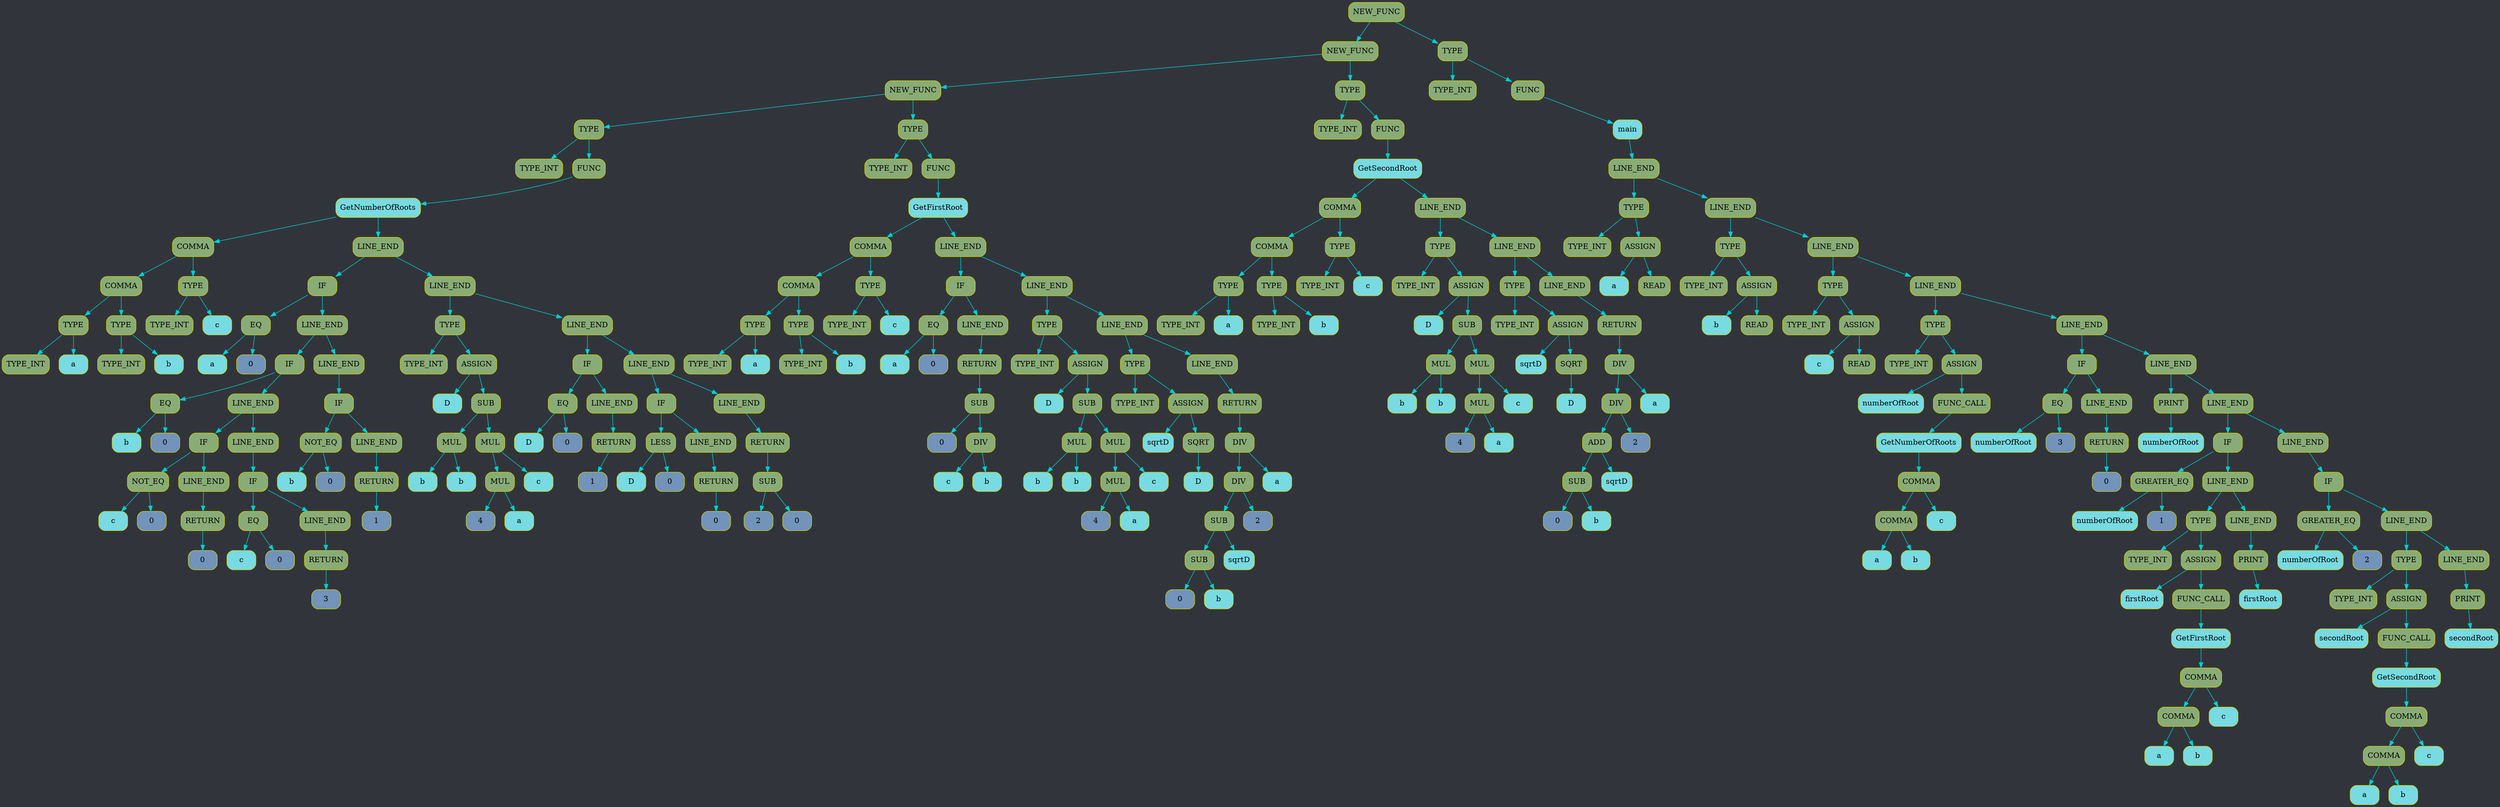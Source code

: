 digraph G{
rankdir=TB;
graph [bgcolor="#31353b"];
edge[color="#00D0D0"];
node0x14d904c90[shape=Mrecord, style=filled, fillcolor="#89AC76", label = "NEW_FUNC", color = "#D0D000"];
node0x14d904cb0[shape=Mrecord, style=filled, fillcolor="#89AC76", label = "NEW_FUNC", color = "#D0D000"];
node0x14d904cd0[shape=Mrecord, style=filled, fillcolor="#89AC76", label = "NEW_FUNC", color = "#D0D000"];
node0x14d904cf0[shape=Mrecord, style=filled, fillcolor="#89AC76", label = "TYPE", color = "#D0D000"];
node0x14d904d10[shape=Mrecord, style=filled, fillcolor="#89AC76", label = "TYPE_INT", color = "#D0D000"];
node0x14d904d30[shape=Mrecord, style=filled, fillcolor="#89AC76", label = "FUNC", color = "#D0D000"];
node0x14d904d70[shape=Mrecord, style=filled, fillcolor="#78DBE2", label = "GetNumberOfRoots", color = "#D0D000"];
node0x14d904d90[shape=Mrecord, style=filled, fillcolor="#89AC76", label = "COMMA", color = "#D0D000"];
node0x14d904db0[shape=Mrecord, style=filled, fillcolor="#89AC76", label = "COMMA", color = "#D0D000"];
node0x14d904dd0[shape=Mrecord, style=filled, fillcolor="#89AC76", label = "TYPE", color = "#D0D000"];
node0x14d904df0[shape=Mrecord, style=filled, fillcolor="#89AC76", label = "TYPE_INT", color = "#D0D000"];
node0x14d904e10[shape=Mrecord, style=filled, fillcolor="#78DBE2", label = "a", color = "#D0D000"];
node0x14d904e30[shape=Mrecord, style=filled, fillcolor="#89AC76", label = "TYPE", color = "#D0D000"];
node0x14d904e50[shape=Mrecord, style=filled, fillcolor="#89AC76", label = "TYPE_INT", color = "#D0D000"];
node0x14d904e80[shape=Mrecord, style=filled, fillcolor="#78DBE2", label = "b", color = "#D0D000"];
node0x14d904ea0[shape=Mrecord, style=filled, fillcolor="#89AC76", label = "TYPE", color = "#D0D000"];
node0x14d904ec0[shape=Mrecord, style=filled, fillcolor="#89AC76", label = "TYPE_INT", color = "#D0D000"];
node0x14d904ef0[shape=Mrecord, style=filled, fillcolor="#78DBE2", label = "c", color = "#D0D000"];
node0x14d904f10[shape=Mrecord, style=filled, fillcolor="#89AC76", label = "LINE_END", color = "#D0D000"];
node0x14d904f30[shape=Mrecord, style=filled, fillcolor="#89AC76", label = "IF", color = "#D0D000"];
node0x14d904f50[shape=Mrecord, style=filled, fillcolor="#89AC76", label = "EQ", color = "#D0D000"];
node0x14d904f80[shape=Mrecord, style=filled, fillcolor="#78DBE2", label = "a", color = "#D0D000"];
node0x14d904fa0[shape=Mrecord, style=filled, fillcolor="#7293ba", label = "0", color = "#D0D000"];
node0x14d904fc0[shape=Mrecord, style=filled, fillcolor="#89AC76", label = "LINE_END", color = "#D0D000"];
node0x14d904fe0[shape=Mrecord, style=filled, fillcolor="#89AC76", label = "IF", color = "#D0D000"];
node0x14d905000[shape=Mrecord, style=filled, fillcolor="#89AC76", label = "EQ", color = "#D0D000"];
node0x14d905030[shape=Mrecord, style=filled, fillcolor="#78DBE2", label = "b", color = "#D0D000"];
node0x14d905050[shape=Mrecord, style=filled, fillcolor="#7293ba", label = "0", color = "#D0D000"];
node0x14d905070[shape=Mrecord, style=filled, fillcolor="#89AC76", label = "LINE_END", color = "#D0D000"];
node0x14d905090[shape=Mrecord, style=filled, fillcolor="#89AC76", label = "IF", color = "#D0D000"];
node0x14d9050b0[shape=Mrecord, style=filled, fillcolor="#89AC76", label = "NOT_EQ", color = "#D0D000"];
node0x14d9050e0[shape=Mrecord, style=filled, fillcolor="#78DBE2", label = "c", color = "#D0D000"];
node0x14d905100[shape=Mrecord, style=filled, fillcolor="#7293ba", label = "0", color = "#D0D000"];
node0x14d905120[shape=Mrecord, style=filled, fillcolor="#89AC76", label = "LINE_END", color = "#D0D000"];
node0x14d905140[shape=Mrecord, style=filled, fillcolor="#89AC76", label = "RETURN", color = "#D0D000"];
node0x14d905160[shape=Mrecord, style=filled, fillcolor="#7293ba", label = "0", color = "#D0D000"];
node0x14d905180[shape=Mrecord, style=filled, fillcolor="#89AC76", label = "LINE_END", color = "#D0D000"];
node0x14d9051a0[shape=Mrecord, style=filled, fillcolor="#89AC76", label = "IF", color = "#D0D000"];
node0x14d9051c0[shape=Mrecord, style=filled, fillcolor="#89AC76", label = "EQ", color = "#D0D000"];
node0x14d9051f0[shape=Mrecord, style=filled, fillcolor="#78DBE2", label = "c", color = "#D0D000"];
node0x14d905210[shape=Mrecord, style=filled, fillcolor="#7293ba", label = "0", color = "#D0D000"];
node0x14d905230[shape=Mrecord, style=filled, fillcolor="#89AC76", label = "LINE_END", color = "#D0D000"];
node0x14d905250[shape=Mrecord, style=filled, fillcolor="#89AC76", label = "RETURN", color = "#D0D000"];
node0x14d905270[shape=Mrecord, style=filled, fillcolor="#7293ba", label = "3", color = "#D0D000"];
node0x14d905290[shape=Mrecord, style=filled, fillcolor="#89AC76", label = "LINE_END", color = "#D0D000"];
node0x14d9052b0[shape=Mrecord, style=filled, fillcolor="#89AC76", label = "IF", color = "#D0D000"];
node0x14d9052d0[shape=Mrecord, style=filled, fillcolor="#89AC76", label = "NOT_EQ", color = "#D0D000"];
node0x14d905300[shape=Mrecord, style=filled, fillcolor="#78DBE2", label = "b", color = "#D0D000"];
node0x14d905320[shape=Mrecord, style=filled, fillcolor="#7293ba", label = "0", color = "#D0D000"];
node0x14d905340[shape=Mrecord, style=filled, fillcolor="#89AC76", label = "LINE_END", color = "#D0D000"];
node0x14d905360[shape=Mrecord, style=filled, fillcolor="#89AC76", label = "RETURN", color = "#D0D000"];
node0x14d905380[shape=Mrecord, style=filled, fillcolor="#7293ba", label = "1", color = "#D0D000"];
node0x14d9053a0[shape=Mrecord, style=filled, fillcolor="#89AC76", label = "LINE_END", color = "#D0D000"];
node0x14d9053c0[shape=Mrecord, style=filled, fillcolor="#89AC76", label = "TYPE", color = "#D0D000"];
node0x14d9053e0[shape=Mrecord, style=filled, fillcolor="#89AC76", label = "TYPE_INT", color = "#D0D000"];
node0x14d905400[shape=Mrecord, style=filled, fillcolor="#89AC76", label = "ASSIGN", color = "#D0D000"];
node0x14d905430[shape=Mrecord, style=filled, fillcolor="#78DBE2", label = "D", color = "#D0D000"];
node0x14d905450[shape=Mrecord, style=filled, fillcolor="#89AC76", label = "SUB", color = "#D0D000"];
node0x14d905470[shape=Mrecord, style=filled, fillcolor="#89AC76", label = "MUL", color = "#D0D000"];
node0x14d9054a0[shape=Mrecord, style=filled, fillcolor="#78DBE2", label = "b", color = "#D0D000"];
node0x14d9054d0[shape=Mrecord, style=filled, fillcolor="#78DBE2", label = "b", color = "#D0D000"];
node0x14d9054f0[shape=Mrecord, style=filled, fillcolor="#89AC76", label = "MUL", color = "#D0D000"];
node0x14d905510[shape=Mrecord, style=filled, fillcolor="#89AC76", label = "MUL", color = "#D0D000"];
node0x14d905530[shape=Mrecord, style=filled, fillcolor="#7293ba", label = "4", color = "#D0D000"];
node0x14d905560[shape=Mrecord, style=filled, fillcolor="#78DBE2", label = "a", color = "#D0D000"];
node0x14d905590[shape=Mrecord, style=filled, fillcolor="#78DBE2", label = "c", color = "#D0D000"];
node0x14d9055b0[shape=Mrecord, style=filled, fillcolor="#89AC76", label = "LINE_END", color = "#D0D000"];
node0x14d9055d0[shape=Mrecord, style=filled, fillcolor="#89AC76", label = "IF", color = "#D0D000"];
node0x14d9055f0[shape=Mrecord, style=filled, fillcolor="#89AC76", label = "EQ", color = "#D0D000"];
node0x14d905620[shape=Mrecord, style=filled, fillcolor="#78DBE2", label = "D", color = "#D0D000"];
node0x14d905640[shape=Mrecord, style=filled, fillcolor="#7293ba", label = "0", color = "#D0D000"];
node0x14d905660[shape=Mrecord, style=filled, fillcolor="#89AC76", label = "LINE_END", color = "#D0D000"];
node0x14d905680[shape=Mrecord, style=filled, fillcolor="#89AC76", label = "RETURN", color = "#D0D000"];
node0x14d9056a0[shape=Mrecord, style=filled, fillcolor="#7293ba", label = "1", color = "#D0D000"];
node0x14d9056c0[shape=Mrecord, style=filled, fillcolor="#89AC76", label = "LINE_END", color = "#D0D000"];
node0x14d9056e0[shape=Mrecord, style=filled, fillcolor="#89AC76", label = "IF", color = "#D0D000"];
node0x14d905700[shape=Mrecord, style=filled, fillcolor="#89AC76", label = "LESS", color = "#D0D000"];
node0x14d905730[shape=Mrecord, style=filled, fillcolor="#78DBE2", label = "D", color = "#D0D000"];
node0x14d905750[shape=Mrecord, style=filled, fillcolor="#7293ba", label = "0", color = "#D0D000"];
node0x14d905770[shape=Mrecord, style=filled, fillcolor="#89AC76", label = "LINE_END", color = "#D0D000"];
node0x14d905790[shape=Mrecord, style=filled, fillcolor="#89AC76", label = "RETURN", color = "#D0D000"];
node0x14d9057b0[shape=Mrecord, style=filled, fillcolor="#7293ba", label = "0", color = "#D0D000"];
node0x14d9057d0[shape=Mrecord, style=filled, fillcolor="#89AC76", label = "LINE_END", color = "#D0D000"];
node0x14d9057f0[shape=Mrecord, style=filled, fillcolor="#89AC76", label = "RETURN", color = "#D0D000"];
node0x14d905810[shape=Mrecord, style=filled, fillcolor="#89AC76", label = "SUB", color = "#D0D000"];
node0x14d905830[shape=Mrecord, style=filled, fillcolor="#7293ba", label = "2", color = "#D0D000"];
node0x14d905850[shape=Mrecord, style=filled, fillcolor="#7293ba", label = "0", color = "#D0D000"];
node0x14d905870[shape=Mrecord, style=filled, fillcolor="#89AC76", label = "TYPE", color = "#D0D000"];
node0x14d905890[shape=Mrecord, style=filled, fillcolor="#89AC76", label = "TYPE_INT", color = "#D0D000"];
node0x14d9058b0[shape=Mrecord, style=filled, fillcolor="#89AC76", label = "FUNC", color = "#D0D000"];
node0x14d9058e0[shape=Mrecord, style=filled, fillcolor="#78DBE2", label = "GetFirstRoot", color = "#D0D000"];
node0x14d905900[shape=Mrecord, style=filled, fillcolor="#89AC76", label = "COMMA", color = "#D0D000"];
node0x14d905920[shape=Mrecord, style=filled, fillcolor="#89AC76", label = "COMMA", color = "#D0D000"];
node0x14d905940[shape=Mrecord, style=filled, fillcolor="#89AC76", label = "TYPE", color = "#D0D000"];
node0x14d905960[shape=Mrecord, style=filled, fillcolor="#89AC76", label = "TYPE_INT", color = "#D0D000"];
node0x14d905990[shape=Mrecord, style=filled, fillcolor="#78DBE2", label = "a", color = "#D0D000"];
node0x14d9059b0[shape=Mrecord, style=filled, fillcolor="#89AC76", label = "TYPE", color = "#D0D000"];
node0x14d9059d0[shape=Mrecord, style=filled, fillcolor="#89AC76", label = "TYPE_INT", color = "#D0D000"];
node0x14d905a00[shape=Mrecord, style=filled, fillcolor="#78DBE2", label = "b", color = "#D0D000"];
node0x14d905a20[shape=Mrecord, style=filled, fillcolor="#89AC76", label = "TYPE", color = "#D0D000"];
node0x14d905a40[shape=Mrecord, style=filled, fillcolor="#89AC76", label = "TYPE_INT", color = "#D0D000"];
node0x14d905a70[shape=Mrecord, style=filled, fillcolor="#78DBE2", label = "c", color = "#D0D000"];
node0x14d905a90[shape=Mrecord, style=filled, fillcolor="#89AC76", label = "LINE_END", color = "#D0D000"];
node0x14d905ab0[shape=Mrecord, style=filled, fillcolor="#89AC76", label = "IF", color = "#D0D000"];
node0x14d905ad0[shape=Mrecord, style=filled, fillcolor="#89AC76", label = "EQ", color = "#D0D000"];
node0x14d905b00[shape=Mrecord, style=filled, fillcolor="#78DBE2", label = "a", color = "#D0D000"];
node0x14d905b20[shape=Mrecord, style=filled, fillcolor="#7293ba", label = "0", color = "#D0D000"];
node0x14d905b40[shape=Mrecord, style=filled, fillcolor="#89AC76", label = "LINE_END", color = "#D0D000"];
node0x14d905b60[shape=Mrecord, style=filled, fillcolor="#89AC76", label = "RETURN", color = "#D0D000"];
node0x14d905b80[shape=Mrecord, style=filled, fillcolor="#89AC76", label = "SUB", color = "#D0D000"];
node0x14d905ba0[shape=Mrecord, style=filled, fillcolor="#7293ba", label = "0", color = "#D0D000"];
node0x14d905bc0[shape=Mrecord, style=filled, fillcolor="#89AC76", label = "DIV", color = "#D0D000"];
node0x14d905bf0[shape=Mrecord, style=filled, fillcolor="#78DBE2", label = "c", color = "#D0D000"];
node0x14d905c20[shape=Mrecord, style=filled, fillcolor="#78DBE2", label = "b", color = "#D0D000"];
node0x14d905c40[shape=Mrecord, style=filled, fillcolor="#89AC76", label = "LINE_END", color = "#D0D000"];
node0x14d905c60[shape=Mrecord, style=filled, fillcolor="#89AC76", label = "TYPE", color = "#D0D000"];
node0x14d905c80[shape=Mrecord, style=filled, fillcolor="#89AC76", label = "TYPE_INT", color = "#D0D000"];
node0x14d905ca0[shape=Mrecord, style=filled, fillcolor="#89AC76", label = "ASSIGN", color = "#D0D000"];
node0x14d905cd0[shape=Mrecord, style=filled, fillcolor="#78DBE2", label = "D", color = "#D0D000"];
node0x14d905cf0[shape=Mrecord, style=filled, fillcolor="#89AC76", label = "SUB", color = "#D0D000"];
node0x14d905d10[shape=Mrecord, style=filled, fillcolor="#89AC76", label = "MUL", color = "#D0D000"];
node0x14d905d40[shape=Mrecord, style=filled, fillcolor="#78DBE2", label = "b", color = "#D0D000"];
node0x14d905d70[shape=Mrecord, style=filled, fillcolor="#78DBE2", label = "b", color = "#D0D000"];
node0x14d905d90[shape=Mrecord, style=filled, fillcolor="#89AC76", label = "MUL", color = "#D0D000"];
node0x14d905db0[shape=Mrecord, style=filled, fillcolor="#89AC76", label = "MUL", color = "#D0D000"];
node0x14d905dd0[shape=Mrecord, style=filled, fillcolor="#7293ba", label = "4", color = "#D0D000"];
node0x14d905e00[shape=Mrecord, style=filled, fillcolor="#78DBE2", label = "a", color = "#D0D000"];
node0x14d905e30[shape=Mrecord, style=filled, fillcolor="#78DBE2", label = "c", color = "#D0D000"];
node0x14d905e50[shape=Mrecord, style=filled, fillcolor="#89AC76", label = "LINE_END", color = "#D0D000"];
node0x14d905e70[shape=Mrecord, style=filled, fillcolor="#89AC76", label = "TYPE", color = "#D0D000"];
node0x14d905e90[shape=Mrecord, style=filled, fillcolor="#89AC76", label = "TYPE_INT", color = "#D0D000"];
node0x14d905eb0[shape=Mrecord, style=filled, fillcolor="#89AC76", label = "ASSIGN", color = "#D0D000"];
node0x14d905ee0[shape=Mrecord, style=filled, fillcolor="#78DBE2", label = "sqrtD", color = "#D0D000"];
node0x14d905f00[shape=Mrecord, style=filled, fillcolor="#89AC76", label = "SQRT", color = "#D0D000"];
node0x14d905f30[shape=Mrecord, style=filled, fillcolor="#78DBE2", label = "D", color = "#D0D000"];
node0x14d905f50[shape=Mrecord, style=filled, fillcolor="#89AC76", label = "LINE_END", color = "#D0D000"];
node0x14d905f70[shape=Mrecord, style=filled, fillcolor="#89AC76", label = "RETURN", color = "#D0D000"];
node0x14d905f90[shape=Mrecord, style=filled, fillcolor="#89AC76", label = "DIV", color = "#D0D000"];
node0x14d905fb0[shape=Mrecord, style=filled, fillcolor="#89AC76", label = "DIV", color = "#D0D000"];
node0x14d905fd0[shape=Mrecord, style=filled, fillcolor="#89AC76", label = "SUB", color = "#D0D000"];
node0x14d905ff0[shape=Mrecord, style=filled, fillcolor="#89AC76", label = "SUB", color = "#D0D000"];
node0x14d906010[shape=Mrecord, style=filled, fillcolor="#7293ba", label = "0", color = "#D0D000"];
node0x14d906040[shape=Mrecord, style=filled, fillcolor="#78DBE2", label = "b", color = "#D0D000"];
node0x14d906070[shape=Mrecord, style=filled, fillcolor="#78DBE2", label = "sqrtD", color = "#D0D000"];
node0x14d906090[shape=Mrecord, style=filled, fillcolor="#7293ba", label = "2", color = "#D0D000"];
node0x14d9060c0[shape=Mrecord, style=filled, fillcolor="#78DBE2", label = "a", color = "#D0D000"];
node0x14d9060e0[shape=Mrecord, style=filled, fillcolor="#89AC76", label = "TYPE", color = "#D0D000"];
node0x14d906100[shape=Mrecord, style=filled, fillcolor="#89AC76", label = "TYPE_INT", color = "#D0D000"];
node0x14d906120[shape=Mrecord, style=filled, fillcolor="#89AC76", label = "FUNC", color = "#D0D000"];
node0x14d906150[shape=Mrecord, style=filled, fillcolor="#78DBE2", label = "GetSecondRoot", color = "#D0D000"];
node0x14d906170[shape=Mrecord, style=filled, fillcolor="#89AC76", label = "COMMA", color = "#D0D000"];
node0x14d906190[shape=Mrecord, style=filled, fillcolor="#89AC76", label = "COMMA", color = "#D0D000"];
node0x14d9061b0[shape=Mrecord, style=filled, fillcolor="#89AC76", label = "TYPE", color = "#D0D000"];
node0x14d9061d0[shape=Mrecord, style=filled, fillcolor="#89AC76", label = "TYPE_INT", color = "#D0D000"];
node0x14d906200[shape=Mrecord, style=filled, fillcolor="#78DBE2", label = "a", color = "#D0D000"];
node0x14d906220[shape=Mrecord, style=filled, fillcolor="#89AC76", label = "TYPE", color = "#D0D000"];
node0x14d906240[shape=Mrecord, style=filled, fillcolor="#89AC76", label = "TYPE_INT", color = "#D0D000"];
node0x14d906270[shape=Mrecord, style=filled, fillcolor="#78DBE2", label = "b", color = "#D0D000"];
node0x14d906290[shape=Mrecord, style=filled, fillcolor="#89AC76", label = "TYPE", color = "#D0D000"];
node0x14d9062b0[shape=Mrecord, style=filled, fillcolor="#89AC76", label = "TYPE_INT", color = "#D0D000"];
node0x14d9062e0[shape=Mrecord, style=filled, fillcolor="#78DBE2", label = "c", color = "#D0D000"];
node0x14d906300[shape=Mrecord, style=filled, fillcolor="#89AC76", label = "LINE_END", color = "#D0D000"];
node0x14d906320[shape=Mrecord, style=filled, fillcolor="#89AC76", label = "TYPE", color = "#D0D000"];
node0x14d906340[shape=Mrecord, style=filled, fillcolor="#89AC76", label = "TYPE_INT", color = "#D0D000"];
node0x14d906360[shape=Mrecord, style=filled, fillcolor="#89AC76", label = "ASSIGN", color = "#D0D000"];
node0x14d906390[shape=Mrecord, style=filled, fillcolor="#78DBE2", label = "D", color = "#D0D000"];
node0x14d9063b0[shape=Mrecord, style=filled, fillcolor="#89AC76", label = "SUB", color = "#D0D000"];
node0x14d9063d0[shape=Mrecord, style=filled, fillcolor="#89AC76", label = "MUL", color = "#D0D000"];
node0x14d906400[shape=Mrecord, style=filled, fillcolor="#78DBE2", label = "b", color = "#D0D000"];
node0x14d906430[shape=Mrecord, style=filled, fillcolor="#78DBE2", label = "b", color = "#D0D000"];
node0x14d906450[shape=Mrecord, style=filled, fillcolor="#89AC76", label = "MUL", color = "#D0D000"];
node0x14d906470[shape=Mrecord, style=filled, fillcolor="#89AC76", label = "MUL", color = "#D0D000"];
node0x14d906490[shape=Mrecord, style=filled, fillcolor="#7293ba", label = "4", color = "#D0D000"];
node0x14d9064c0[shape=Mrecord, style=filled, fillcolor="#78DBE2", label = "a", color = "#D0D000"];
node0x14d9064f0[shape=Mrecord, style=filled, fillcolor="#78DBE2", label = "c", color = "#D0D000"];
node0x14d906510[shape=Mrecord, style=filled, fillcolor="#89AC76", label = "LINE_END", color = "#D0D000"];
node0x14d906530[shape=Mrecord, style=filled, fillcolor="#89AC76", label = "TYPE", color = "#D0D000"];
node0x14d906550[shape=Mrecord, style=filled, fillcolor="#89AC76", label = "TYPE_INT", color = "#D0D000"];
node0x14d906570[shape=Mrecord, style=filled, fillcolor="#89AC76", label = "ASSIGN", color = "#D0D000"];
node0x14d9065a0[shape=Mrecord, style=filled, fillcolor="#78DBE2", label = "sqrtD", color = "#D0D000"];
node0x14d9065c0[shape=Mrecord, style=filled, fillcolor="#89AC76", label = "SQRT", color = "#D0D000"];
node0x14d9065f0[shape=Mrecord, style=filled, fillcolor="#78DBE2", label = "D", color = "#D0D000"];
node0x14d906610[shape=Mrecord, style=filled, fillcolor="#89AC76", label = "LINE_END", color = "#D0D000"];
node0x14d906630[shape=Mrecord, style=filled, fillcolor="#89AC76", label = "RETURN", color = "#D0D000"];
node0x14d906650[shape=Mrecord, style=filled, fillcolor="#89AC76", label = "DIV", color = "#D0D000"];
node0x14d906670[shape=Mrecord, style=filled, fillcolor="#89AC76", label = "DIV", color = "#D0D000"];
node0x14d906690[shape=Mrecord, style=filled, fillcolor="#89AC76", label = "ADD", color = "#D0D000"];
node0x14d9066b0[shape=Mrecord, style=filled, fillcolor="#89AC76", label = "SUB", color = "#D0D000"];
node0x14d9066d0[shape=Mrecord, style=filled, fillcolor="#7293ba", label = "0", color = "#D0D000"];
node0x14d906700[shape=Mrecord, style=filled, fillcolor="#78DBE2", label = "b", color = "#D0D000"];
node0x14d906730[shape=Mrecord, style=filled, fillcolor="#78DBE2", label = "sqrtD", color = "#D0D000"];
node0x14d906750[shape=Mrecord, style=filled, fillcolor="#7293ba", label = "2", color = "#D0D000"];
node0x14d906780[shape=Mrecord, style=filled, fillcolor="#78DBE2", label = "a", color = "#D0D000"];
node0x14d9067a0[shape=Mrecord, style=filled, fillcolor="#89AC76", label = "TYPE", color = "#D0D000"];
node0x14d9067c0[shape=Mrecord, style=filled, fillcolor="#89AC76", label = "TYPE_INT", color = "#D0D000"];
node0x14d9067e0[shape=Mrecord, style=filled, fillcolor="#89AC76", label = "FUNC", color = "#D0D000"];
node0x14d906810[shape=Mrecord, style=filled, fillcolor="#78DBE2", label = "main", color = "#D0D000"];
node0x14d906830[shape=Mrecord, style=filled, fillcolor="#89AC76", label = "LINE_END", color = "#D0D000"];
node0x14d906850[shape=Mrecord, style=filled, fillcolor="#89AC76", label = "TYPE", color = "#D0D000"];
node0x14d906870[shape=Mrecord, style=filled, fillcolor="#89AC76", label = "TYPE_INT", color = "#D0D000"];
node0x14d906890[shape=Mrecord, style=filled, fillcolor="#89AC76", label = "ASSIGN", color = "#D0D000"];
node0x14d9068c0[shape=Mrecord, style=filled, fillcolor="#78DBE2", label = "a", color = "#D0D000"];
node0x14d9068e0[shape=Mrecord, style=filled, fillcolor="#89AC76", label = "READ", color = "#D0D000"];
node0x14d906900[shape=Mrecord, style=filled, fillcolor="#89AC76", label = "LINE_END", color = "#D0D000"];
node0x14d906920[shape=Mrecord, style=filled, fillcolor="#89AC76", label = "TYPE", color = "#D0D000"];
node0x14d906940[shape=Mrecord, style=filled, fillcolor="#89AC76", label = "TYPE_INT", color = "#D0D000"];
node0x14d906960[shape=Mrecord, style=filled, fillcolor="#89AC76", label = "ASSIGN", color = "#D0D000"];
node0x14d906990[shape=Mrecord, style=filled, fillcolor="#78DBE2", label = "b", color = "#D0D000"];
node0x14d9069b0[shape=Mrecord, style=filled, fillcolor="#89AC76", label = "READ", color = "#D0D000"];
node0x14d9069d0[shape=Mrecord, style=filled, fillcolor="#89AC76", label = "LINE_END", color = "#D0D000"];
node0x14d9069f0[shape=Mrecord, style=filled, fillcolor="#89AC76", label = "TYPE", color = "#D0D000"];
node0x14d906a10[shape=Mrecord, style=filled, fillcolor="#89AC76", label = "TYPE_INT", color = "#D0D000"];
node0x14d906a30[shape=Mrecord, style=filled, fillcolor="#89AC76", label = "ASSIGN", color = "#D0D000"];
node0x14d906a60[shape=Mrecord, style=filled, fillcolor="#78DBE2", label = "c", color = "#D0D000"];
node0x14d906a80[shape=Mrecord, style=filled, fillcolor="#89AC76", label = "READ", color = "#D0D000"];
node0x14d906aa0[shape=Mrecord, style=filled, fillcolor="#89AC76", label = "LINE_END", color = "#D0D000"];
node0x14d906ac0[shape=Mrecord, style=filled, fillcolor="#89AC76", label = "TYPE", color = "#D0D000"];
node0x14d906ae0[shape=Mrecord, style=filled, fillcolor="#89AC76", label = "TYPE_INT", color = "#D0D000"];
node0x14d906b00[shape=Mrecord, style=filled, fillcolor="#89AC76", label = "ASSIGN", color = "#D0D000"];
node0x14d906b30[shape=Mrecord, style=filled, fillcolor="#78DBE2", label = "numberOfRoot", color = "#D0D000"];
node0x14d906b50[shape=Mrecord, style=filled, fillcolor="#89AC76", label = "FUNC_CALL", color = "#D0D000"];
node0x14d906b90[shape=Mrecord, style=filled, fillcolor="#78DBE2", label = "GetNumberOfRoots", color = "#D0D000"];
node0x14d906bb0[shape=Mrecord, style=filled, fillcolor="#89AC76", label = "COMMA", color = "#D0D000"];
node0x14d906bd0[shape=Mrecord, style=filled, fillcolor="#89AC76", label = "COMMA", color = "#D0D000"];
node0x14d906c00[shape=Mrecord, style=filled, fillcolor="#78DBE2", label = "a", color = "#D0D000"];
node0x14d906c30[shape=Mrecord, style=filled, fillcolor="#78DBE2", label = "b", color = "#D0D000"];
node0x14d906c60[shape=Mrecord, style=filled, fillcolor="#78DBE2", label = "c", color = "#D0D000"];
node0x14d906c80[shape=Mrecord, style=filled, fillcolor="#89AC76", label = "LINE_END", color = "#D0D000"];
node0x14d906ca0[shape=Mrecord, style=filled, fillcolor="#89AC76", label = "IF", color = "#D0D000"];
node0x14d906cc0[shape=Mrecord, style=filled, fillcolor="#89AC76", label = "EQ", color = "#D0D000"];
node0x14d906cf0[shape=Mrecord, style=filled, fillcolor="#78DBE2", label = "numberOfRoot", color = "#D0D000"];
node0x14d906d10[shape=Mrecord, style=filled, fillcolor="#7293ba", label = "3", color = "#D0D000"];
node0x14d906d30[shape=Mrecord, style=filled, fillcolor="#89AC76", label = "LINE_END", color = "#D0D000"];
node0x14d906d50[shape=Mrecord, style=filled, fillcolor="#89AC76", label = "RETURN", color = "#D0D000"];
node0x14d906d70[shape=Mrecord, style=filled, fillcolor="#7293ba", label = "0", color = "#D0D000"];
node0x14d906d90[shape=Mrecord, style=filled, fillcolor="#89AC76", label = "LINE_END", color = "#D0D000"];
node0x14d906db0[shape=Mrecord, style=filled, fillcolor="#89AC76", label = "PRINT", color = "#D0D000"];
node0x14d906de0[shape=Mrecord, style=filled, fillcolor="#78DBE2", label = "numberOfRoot", color = "#D0D000"];
node0x14d906e00[shape=Mrecord, style=filled, fillcolor="#89AC76", label = "LINE_END", color = "#D0D000"];
node0x14d906e20[shape=Mrecord, style=filled, fillcolor="#89AC76", label = "IF", color = "#D0D000"];
node0x14d906e40[shape=Mrecord, style=filled, fillcolor="#89AC76", label = "GREATER_EQ", color = "#D0D000"];
node0x14d906e70[shape=Mrecord, style=filled, fillcolor="#78DBE2", label = "numberOfRoot", color = "#D0D000"];
node0x14d906e90[shape=Mrecord, style=filled, fillcolor="#7293ba", label = "1", color = "#D0D000"];
node0x14d906eb0[shape=Mrecord, style=filled, fillcolor="#89AC76", label = "LINE_END", color = "#D0D000"];
node0x14d906ed0[shape=Mrecord, style=filled, fillcolor="#89AC76", label = "TYPE", color = "#D0D000"];
node0x14d906ef0[shape=Mrecord, style=filled, fillcolor="#89AC76", label = "TYPE_INT", color = "#D0D000"];
node0x14d906f10[shape=Mrecord, style=filled, fillcolor="#89AC76", label = "ASSIGN", color = "#D0D000"];
node0x14d906f40[shape=Mrecord, style=filled, fillcolor="#78DBE2", label = "firstRoot", color = "#D0D000"];
node0x14d906f60[shape=Mrecord, style=filled, fillcolor="#89AC76", label = "FUNC_CALL", color = "#D0D000"];
node0x14d906f90[shape=Mrecord, style=filled, fillcolor="#78DBE2", label = "GetFirstRoot", color = "#D0D000"];
node0x14d906fb0[shape=Mrecord, style=filled, fillcolor="#89AC76", label = "COMMA", color = "#D0D000"];
node0x14d906fd0[shape=Mrecord, style=filled, fillcolor="#89AC76", label = "COMMA", color = "#D0D000"];
node0x14d907000[shape=Mrecord, style=filled, fillcolor="#78DBE2", label = "a", color = "#D0D000"];
node0x14d907030[shape=Mrecord, style=filled, fillcolor="#78DBE2", label = "b", color = "#D0D000"];
node0x14d907060[shape=Mrecord, style=filled, fillcolor="#78DBE2", label = "c", color = "#D0D000"];
node0x14d907080[shape=Mrecord, style=filled, fillcolor="#89AC76", label = "LINE_END", color = "#D0D000"];
node0x14d9070a0[shape=Mrecord, style=filled, fillcolor="#89AC76", label = "PRINT", color = "#D0D000"];
node0x14d9070d0[shape=Mrecord, style=filled, fillcolor="#78DBE2", label = "firstRoot", color = "#D0D000"];
node0x14d9070f0[shape=Mrecord, style=filled, fillcolor="#89AC76", label = "LINE_END", color = "#D0D000"];
node0x14d907110[shape=Mrecord, style=filled, fillcolor="#89AC76", label = "IF", color = "#D0D000"];
node0x14d907130[shape=Mrecord, style=filled, fillcolor="#89AC76", label = "GREATER_EQ", color = "#D0D000"];
node0x14d907160[shape=Mrecord, style=filled, fillcolor="#78DBE2", label = "numberOfRoot", color = "#D0D000"];
node0x14d907180[shape=Mrecord, style=filled, fillcolor="#7293ba", label = "2", color = "#D0D000"];
node0x14d9071a0[shape=Mrecord, style=filled, fillcolor="#89AC76", label = "LINE_END", color = "#D0D000"];
node0x14d9071c0[shape=Mrecord, style=filled, fillcolor="#89AC76", label = "TYPE", color = "#D0D000"];
node0x14d9071e0[shape=Mrecord, style=filled, fillcolor="#89AC76", label = "TYPE_INT", color = "#D0D000"];
node0x14d907200[shape=Mrecord, style=filled, fillcolor="#89AC76", label = "ASSIGN", color = "#D0D000"];
node0x14d907230[shape=Mrecord, style=filled, fillcolor="#78DBE2", label = "secondRoot", color = "#D0D000"];
node0x14d907250[shape=Mrecord, style=filled, fillcolor="#89AC76", label = "FUNC_CALL", color = "#D0D000"];
node0x14d907280[shape=Mrecord, style=filled, fillcolor="#78DBE2", label = "GetSecondRoot", color = "#D0D000"];
node0x14d9072a0[shape=Mrecord, style=filled, fillcolor="#89AC76", label = "COMMA", color = "#D0D000"];
node0x14d9072c0[shape=Mrecord, style=filled, fillcolor="#89AC76", label = "COMMA", color = "#D0D000"];
node0x14d9072f0[shape=Mrecord, style=filled, fillcolor="#78DBE2", label = "a", color = "#D0D000"];
node0x14d907320[shape=Mrecord, style=filled, fillcolor="#78DBE2", label = "b", color = "#D0D000"];
node0x14d907350[shape=Mrecord, style=filled, fillcolor="#78DBE2", label = "c", color = "#D0D000"];
node0x14d907370[shape=Mrecord, style=filled, fillcolor="#89AC76", label = "LINE_END", color = "#D0D000"];
node0x14d907390[shape=Mrecord, style=filled, fillcolor="#89AC76", label = "PRINT", color = "#D0D000"];
node0x14d9073c0[shape=Mrecord, style=filled, fillcolor="#78DBE2", label = "secondRoot", color = "#D0D000"];
node0x14d904c90;
node0x14d904c90->node0x14d904cb0;
node0x14d904cb0->node0x14d904cd0;
node0x14d904cd0->node0x14d904cf0;
node0x14d904cf0->node0x14d904d10;


node0x14d904cf0->node0x14d904d30;
node0x14d904d30->node0x14d904d70;
node0x14d904d70->node0x14d904d90;
node0x14d904d90->node0x14d904db0;
node0x14d904db0->node0x14d904dd0;
node0x14d904dd0->node0x14d904df0;


node0x14d904dd0->node0x14d904e10;


node0x14d904db0->node0x14d904e30;
node0x14d904e30->node0x14d904e50;


node0x14d904e30->node0x14d904e80;


node0x14d904d90->node0x14d904ea0;
node0x14d904ea0->node0x14d904ec0;


node0x14d904ea0->node0x14d904ef0;


node0x14d904d70->node0x14d904f10;
node0x14d904f10->node0x14d904f30;
node0x14d904f30->node0x14d904f50;
node0x14d904f50->node0x14d904f80;


node0x14d904f50->node0x14d904fa0;


node0x14d904f30->node0x14d904fc0;
node0x14d904fc0->node0x14d904fe0;
node0x14d904fe0->node0x14d905000;
node0x14d905000->node0x14d905030;


node0x14d905000->node0x14d905050;


node0x14d904fe0->node0x14d905070;
node0x14d905070->node0x14d905090;
node0x14d905090->node0x14d9050b0;
node0x14d9050b0->node0x14d9050e0;


node0x14d9050b0->node0x14d905100;


node0x14d905090->node0x14d905120;
node0x14d905120->node0x14d905140;
node0x14d905140->node0x14d905160;




node0x14d905070->node0x14d905180;
node0x14d905180->node0x14d9051a0;
node0x14d9051a0->node0x14d9051c0;
node0x14d9051c0->node0x14d9051f0;


node0x14d9051c0->node0x14d905210;


node0x14d9051a0->node0x14d905230;
node0x14d905230->node0x14d905250;
node0x14d905250->node0x14d905270;





node0x14d904fc0->node0x14d905290;
node0x14d905290->node0x14d9052b0;
node0x14d9052b0->node0x14d9052d0;
node0x14d9052d0->node0x14d905300;


node0x14d9052d0->node0x14d905320;


node0x14d9052b0->node0x14d905340;
node0x14d905340->node0x14d905360;
node0x14d905360->node0x14d905380;





node0x14d904f10->node0x14d9053a0;
node0x14d9053a0->node0x14d9053c0;
node0x14d9053c0->node0x14d9053e0;


node0x14d9053c0->node0x14d905400;
node0x14d905400->node0x14d905430;


node0x14d905400->node0x14d905450;
node0x14d905450->node0x14d905470;
node0x14d905470->node0x14d9054a0;


node0x14d905470->node0x14d9054d0;


node0x14d905450->node0x14d9054f0;
node0x14d9054f0->node0x14d905510;
node0x14d905510->node0x14d905530;


node0x14d905510->node0x14d905560;


node0x14d9054f0->node0x14d905590;


node0x14d9053a0->node0x14d9055b0;
node0x14d9055b0->node0x14d9055d0;
node0x14d9055d0->node0x14d9055f0;
node0x14d9055f0->node0x14d905620;


node0x14d9055f0->node0x14d905640;


node0x14d9055d0->node0x14d905660;
node0x14d905660->node0x14d905680;
node0x14d905680->node0x14d9056a0;




node0x14d9055b0->node0x14d9056c0;
node0x14d9056c0->node0x14d9056e0;
node0x14d9056e0->node0x14d905700;
node0x14d905700->node0x14d905730;


node0x14d905700->node0x14d905750;


node0x14d9056e0->node0x14d905770;
node0x14d905770->node0x14d905790;
node0x14d905790->node0x14d9057b0;




node0x14d9056c0->node0x14d9057d0;
node0x14d9057d0->node0x14d9057f0;
node0x14d9057f0->node0x14d905810;
node0x14d905810->node0x14d905830;


node0x14d905810->node0x14d905850;





node0x14d904cd0->node0x14d905870;
node0x14d905870->node0x14d905890;


node0x14d905870->node0x14d9058b0;
node0x14d9058b0->node0x14d9058e0;
node0x14d9058e0->node0x14d905900;
node0x14d905900->node0x14d905920;
node0x14d905920->node0x14d905940;
node0x14d905940->node0x14d905960;


node0x14d905940->node0x14d905990;


node0x14d905920->node0x14d9059b0;
node0x14d9059b0->node0x14d9059d0;


node0x14d9059b0->node0x14d905a00;


node0x14d905900->node0x14d905a20;
node0x14d905a20->node0x14d905a40;


node0x14d905a20->node0x14d905a70;


node0x14d9058e0->node0x14d905a90;
node0x14d905a90->node0x14d905ab0;
node0x14d905ab0->node0x14d905ad0;
node0x14d905ad0->node0x14d905b00;


node0x14d905ad0->node0x14d905b20;


node0x14d905ab0->node0x14d905b40;
node0x14d905b40->node0x14d905b60;
node0x14d905b60->node0x14d905b80;
node0x14d905b80->node0x14d905ba0;


node0x14d905b80->node0x14d905bc0;
node0x14d905bc0->node0x14d905bf0;


node0x14d905bc0->node0x14d905c20;




node0x14d905a90->node0x14d905c40;
node0x14d905c40->node0x14d905c60;
node0x14d905c60->node0x14d905c80;


node0x14d905c60->node0x14d905ca0;
node0x14d905ca0->node0x14d905cd0;


node0x14d905ca0->node0x14d905cf0;
node0x14d905cf0->node0x14d905d10;
node0x14d905d10->node0x14d905d40;


node0x14d905d10->node0x14d905d70;


node0x14d905cf0->node0x14d905d90;
node0x14d905d90->node0x14d905db0;
node0x14d905db0->node0x14d905dd0;


node0x14d905db0->node0x14d905e00;


node0x14d905d90->node0x14d905e30;


node0x14d905c40->node0x14d905e50;
node0x14d905e50->node0x14d905e70;
node0x14d905e70->node0x14d905e90;


node0x14d905e70->node0x14d905eb0;
node0x14d905eb0->node0x14d905ee0;


node0x14d905eb0->node0x14d905f00;
node0x14d905f00->node0x14d905f30;



node0x14d905e50->node0x14d905f50;
node0x14d905f50->node0x14d905f70;
node0x14d905f70->node0x14d905f90;
node0x14d905f90->node0x14d905fb0;
node0x14d905fb0->node0x14d905fd0;
node0x14d905fd0->node0x14d905ff0;
node0x14d905ff0->node0x14d906010;


node0x14d905ff0->node0x14d906040;


node0x14d905fd0->node0x14d906070;


node0x14d905fb0->node0x14d906090;


node0x14d905f90->node0x14d9060c0;





node0x14d904cb0->node0x14d9060e0;
node0x14d9060e0->node0x14d906100;


node0x14d9060e0->node0x14d906120;
node0x14d906120->node0x14d906150;
node0x14d906150->node0x14d906170;
node0x14d906170->node0x14d906190;
node0x14d906190->node0x14d9061b0;
node0x14d9061b0->node0x14d9061d0;


node0x14d9061b0->node0x14d906200;


node0x14d906190->node0x14d906220;
node0x14d906220->node0x14d906240;


node0x14d906220->node0x14d906270;


node0x14d906170->node0x14d906290;
node0x14d906290->node0x14d9062b0;


node0x14d906290->node0x14d9062e0;


node0x14d906150->node0x14d906300;
node0x14d906300->node0x14d906320;
node0x14d906320->node0x14d906340;


node0x14d906320->node0x14d906360;
node0x14d906360->node0x14d906390;


node0x14d906360->node0x14d9063b0;
node0x14d9063b0->node0x14d9063d0;
node0x14d9063d0->node0x14d906400;


node0x14d9063d0->node0x14d906430;


node0x14d9063b0->node0x14d906450;
node0x14d906450->node0x14d906470;
node0x14d906470->node0x14d906490;


node0x14d906470->node0x14d9064c0;


node0x14d906450->node0x14d9064f0;


node0x14d906300->node0x14d906510;
node0x14d906510->node0x14d906530;
node0x14d906530->node0x14d906550;


node0x14d906530->node0x14d906570;
node0x14d906570->node0x14d9065a0;


node0x14d906570->node0x14d9065c0;
node0x14d9065c0->node0x14d9065f0;



node0x14d906510->node0x14d906610;
node0x14d906610->node0x14d906630;
node0x14d906630->node0x14d906650;
node0x14d906650->node0x14d906670;
node0x14d906670->node0x14d906690;
node0x14d906690->node0x14d9066b0;
node0x14d9066b0->node0x14d9066d0;


node0x14d9066b0->node0x14d906700;


node0x14d906690->node0x14d906730;


node0x14d906670->node0x14d906750;


node0x14d906650->node0x14d906780;





node0x14d904c90->node0x14d9067a0;
node0x14d9067a0->node0x14d9067c0;


node0x14d9067a0->node0x14d9067e0;
node0x14d9067e0->node0x14d906810;

node0x14d906810->node0x14d906830;
node0x14d906830->node0x14d906850;
node0x14d906850->node0x14d906870;


node0x14d906850->node0x14d906890;
node0x14d906890->node0x14d9068c0;


node0x14d906890->node0x14d9068e0;


node0x14d906830->node0x14d906900;
node0x14d906900->node0x14d906920;
node0x14d906920->node0x14d906940;


node0x14d906920->node0x14d906960;
node0x14d906960->node0x14d906990;


node0x14d906960->node0x14d9069b0;


node0x14d906900->node0x14d9069d0;
node0x14d9069d0->node0x14d9069f0;
node0x14d9069f0->node0x14d906a10;


node0x14d9069f0->node0x14d906a30;
node0x14d906a30->node0x14d906a60;


node0x14d906a30->node0x14d906a80;


node0x14d9069d0->node0x14d906aa0;
node0x14d906aa0->node0x14d906ac0;
node0x14d906ac0->node0x14d906ae0;


node0x14d906ac0->node0x14d906b00;
node0x14d906b00->node0x14d906b30;


node0x14d906b00->node0x14d906b50;
node0x14d906b50->node0x14d906b90;
node0x14d906b90->node0x14d906bb0;
node0x14d906bb0->node0x14d906bd0;
node0x14d906bd0->node0x14d906c00;


node0x14d906bd0->node0x14d906c30;


node0x14d906bb0->node0x14d906c60;




node0x14d906aa0->node0x14d906c80;
node0x14d906c80->node0x14d906ca0;
node0x14d906ca0->node0x14d906cc0;
node0x14d906cc0->node0x14d906cf0;


node0x14d906cc0->node0x14d906d10;


node0x14d906ca0->node0x14d906d30;
node0x14d906d30->node0x14d906d50;
node0x14d906d50->node0x14d906d70;




node0x14d906c80->node0x14d906d90;
node0x14d906d90->node0x14d906db0;
node0x14d906db0->node0x14d906de0;



node0x14d906d90->node0x14d906e00;
node0x14d906e00->node0x14d906e20;
node0x14d906e20->node0x14d906e40;
node0x14d906e40->node0x14d906e70;


node0x14d906e40->node0x14d906e90;


node0x14d906e20->node0x14d906eb0;
node0x14d906eb0->node0x14d906ed0;
node0x14d906ed0->node0x14d906ef0;


node0x14d906ed0->node0x14d906f10;
node0x14d906f10->node0x14d906f40;


node0x14d906f10->node0x14d906f60;
node0x14d906f60->node0x14d906f90;
node0x14d906f90->node0x14d906fb0;
node0x14d906fb0->node0x14d906fd0;
node0x14d906fd0->node0x14d907000;


node0x14d906fd0->node0x14d907030;


node0x14d906fb0->node0x14d907060;




node0x14d906eb0->node0x14d907080;
node0x14d907080->node0x14d9070a0;
node0x14d9070a0->node0x14d9070d0;




node0x14d906e00->node0x14d9070f0;
node0x14d9070f0->node0x14d907110;
node0x14d907110->node0x14d907130;
node0x14d907130->node0x14d907160;


node0x14d907130->node0x14d907180;


node0x14d907110->node0x14d9071a0;
node0x14d9071a0->node0x14d9071c0;
node0x14d9071c0->node0x14d9071e0;


node0x14d9071c0->node0x14d907200;
node0x14d907200->node0x14d907230;


node0x14d907200->node0x14d907250;
node0x14d907250->node0x14d907280;
node0x14d907280->node0x14d9072a0;
node0x14d9072a0->node0x14d9072c0;
node0x14d9072c0->node0x14d9072f0;


node0x14d9072c0->node0x14d907320;


node0x14d9072a0->node0x14d907350;




node0x14d9071a0->node0x14d907370;
node0x14d907370->node0x14d907390;
node0x14d907390->node0x14d9073c0;







}
